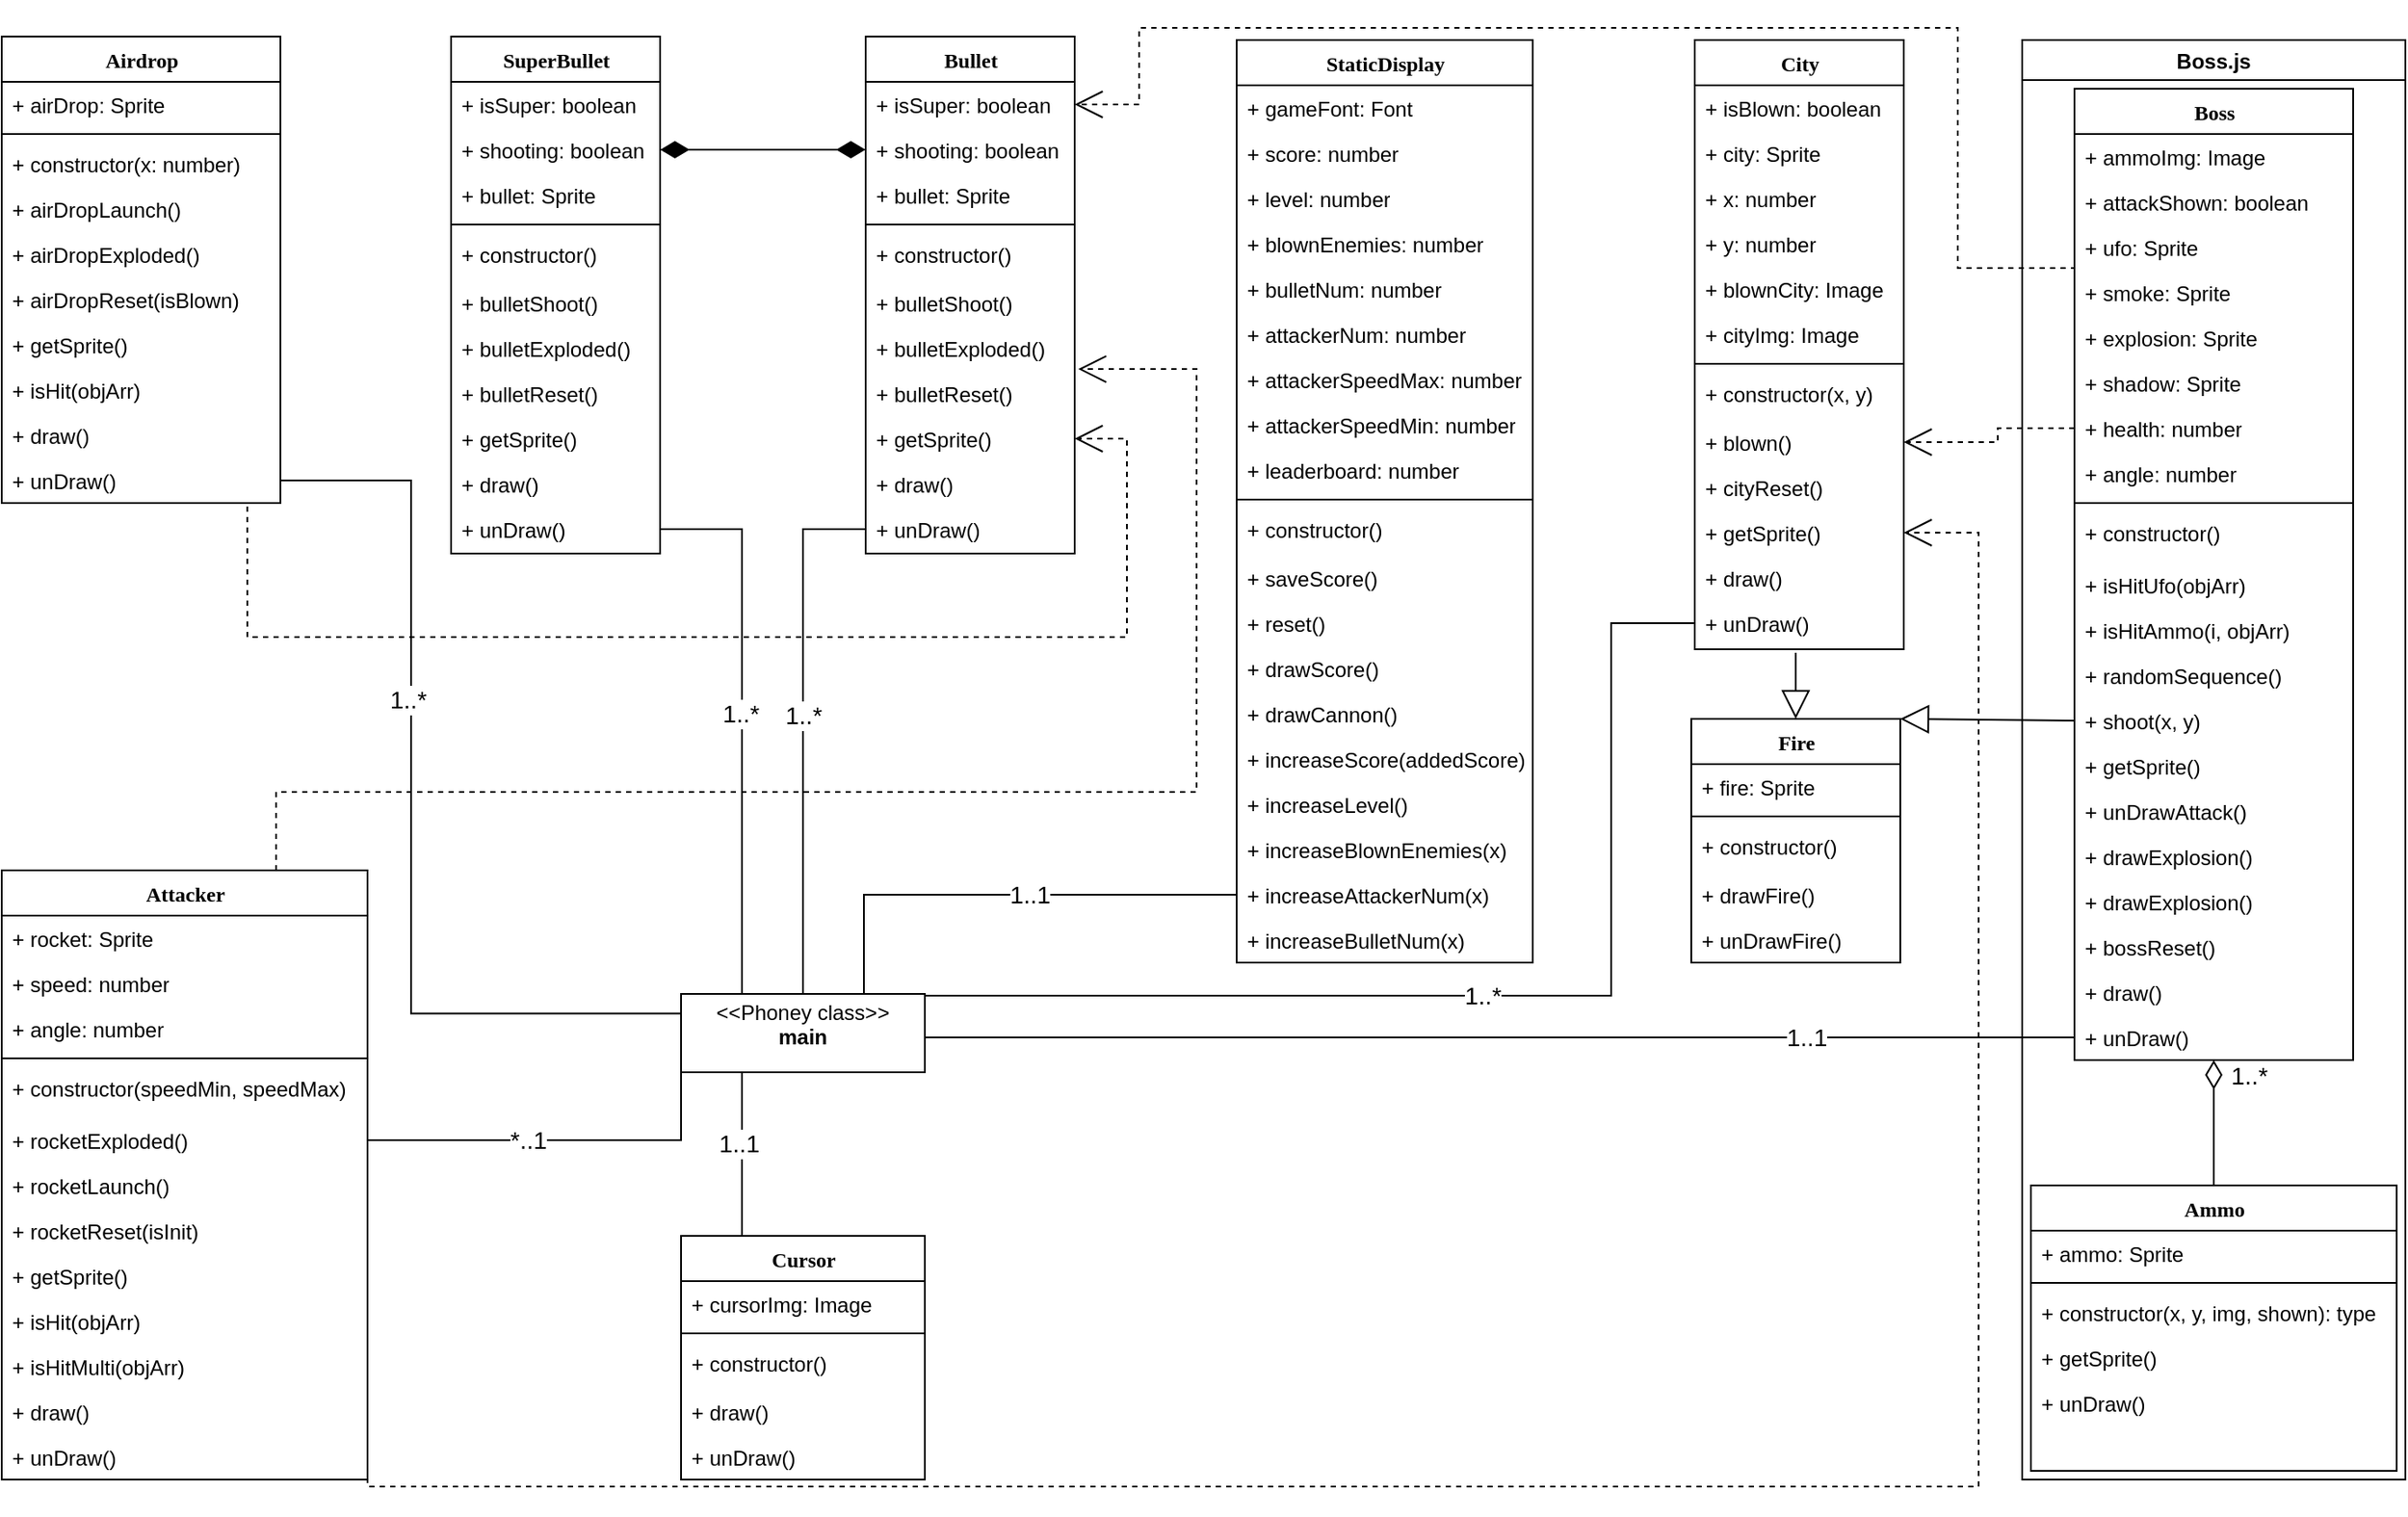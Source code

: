 <mxfile version="17.3.0" type="device"><diagram name="Page-1" id="6133507b-19e7-1e82-6fc7-422aa6c4b21f"><mxGraphModel dx="1486" dy="1705" grid="0" gridSize="10" guides="1" tooltips="1" connect="1" arrows="1" fold="1" page="1" pageScale="1" pageWidth="1400" pageHeight="850" background="none" math="0" shadow="0"><root><mxCell id="0"/><mxCell id="1" parent="0"/><mxCell id="yHD6O3CIcQ2u4wfDOVTn-231" style="edgeStyle=orthogonalEdgeStyle;rounded=0;orthogonalLoop=1;jettySize=auto;html=1;exitX=0.881;exitY=1.077;exitDx=0;exitDy=0;entryX=1;entryY=0.5;entryDx=0;entryDy=0;dashed=1;labelBorderColor=none;fontSize=14;endArrow=open;endFill=0;endSize=14;exitPerimeter=0;" edge="1" parent="1" source="yHD6O3CIcQ2u4wfDOVTn-9" target="yHD6O3CIcQ2u4wfDOVTn-85"><mxGeometry relative="1" as="geometry"><Array as="points"><mxPoint x="151" y="355"/><mxPoint x="656" y="355"/><mxPoint x="656" y="241"/></Array></mxGeometry></mxCell><mxCell id="78961159f06e98e8-17" value="Airdrop" style="swimlane;html=1;fontStyle=1;align=center;verticalAlign=top;childLayout=stackLayout;horizontal=1;startSize=26;horizontalStack=0;resizeParent=1;resizeLast=0;collapsible=1;marginBottom=0;swimlaneFillColor=#ffffff;rounded=0;shadow=0;comic=0;labelBackgroundColor=none;strokeWidth=1;fillColor=none;fontFamily=Verdana;fontSize=12;" parent="1" vertex="1"><mxGeometry x="10" y="10" width="160" height="268" as="geometry"><mxRectangle x="35" y="132" width="80" height="26" as="alternateBounds"/></mxGeometry></mxCell><mxCell id="78961159f06e98e8-23" value="+ airDrop: Sprite" style="text;html=1;strokeColor=none;fillColor=none;align=left;verticalAlign=top;spacingLeft=4;spacingRight=4;whiteSpace=wrap;overflow=hidden;rotatable=0;points=[[0,0.5],[1,0.5]];portConstraint=eastwest;rounded=0;" parent="78961159f06e98e8-17" vertex="1"><mxGeometry y="26" width="160" height="26" as="geometry"/></mxCell><mxCell id="78961159f06e98e8-19" value="" style="line;html=1;strokeWidth=1;fillColor=none;align=left;verticalAlign=middle;spacingTop=-1;spacingLeft=3;spacingRight=3;rotatable=0;labelPosition=right;points=[];portConstraint=eastwest;rounded=0;" parent="78961159f06e98e8-17" vertex="1"><mxGeometry y="52" width="160" height="8" as="geometry"/></mxCell><mxCell id="78961159f06e98e8-27" value="+ constructor(x: number)" style="text;html=1;strokeColor=none;fillColor=none;align=left;verticalAlign=top;spacingLeft=4;spacingRight=4;whiteSpace=wrap;overflow=hidden;rotatable=0;points=[[0,0.5],[1,0.5]];portConstraint=eastwest;rounded=0;" parent="78961159f06e98e8-17" vertex="1"><mxGeometry y="60" width="160" height="26" as="geometry"/></mxCell><mxCell id="yHD6O3CIcQ2u4wfDOVTn-24" value="+ airDropLaunch()" style="text;html=1;strokeColor=none;fillColor=none;align=left;verticalAlign=top;spacingLeft=4;spacingRight=4;whiteSpace=wrap;overflow=hidden;rotatable=0;points=[[0,0.5],[1,0.5]];portConstraint=eastwest;rounded=0;" vertex="1" parent="78961159f06e98e8-17"><mxGeometry y="86" width="160" height="26" as="geometry"/></mxCell><mxCell id="yHD6O3CIcQ2u4wfDOVTn-4" value="+ airDropExploded()" style="text;html=1;strokeColor=none;fillColor=none;align=left;verticalAlign=top;spacingLeft=4;spacingRight=4;whiteSpace=wrap;overflow=hidden;rotatable=0;points=[[0,0.5],[1,0.5]];portConstraint=eastwest;rounded=0;" vertex="1" parent="78961159f06e98e8-17"><mxGeometry y="112" width="160" height="26" as="geometry"/></mxCell><mxCell id="yHD6O3CIcQ2u4wfDOVTn-5" value="+ airDropReset(isBlown)" style="text;html=1;strokeColor=none;fillColor=none;align=left;verticalAlign=top;spacingLeft=4;spacingRight=4;whiteSpace=wrap;overflow=hidden;rotatable=0;points=[[0,0.5],[1,0.5]];portConstraint=eastwest;rounded=0;" vertex="1" parent="78961159f06e98e8-17"><mxGeometry y="138" width="160" height="26" as="geometry"/></mxCell><mxCell id="yHD6O3CIcQ2u4wfDOVTn-6" value="+ getSprite()" style="text;html=1;strokeColor=none;fillColor=none;align=left;verticalAlign=top;spacingLeft=4;spacingRight=4;whiteSpace=wrap;overflow=hidden;rotatable=0;points=[[0,0.5],[1,0.5]];portConstraint=eastwest;rounded=0;" vertex="1" parent="78961159f06e98e8-17"><mxGeometry y="164" width="160" height="26" as="geometry"/></mxCell><mxCell id="yHD6O3CIcQ2u4wfDOVTn-7" value="+ isHit(objArr)" style="text;html=1;strokeColor=none;fillColor=none;align=left;verticalAlign=top;spacingLeft=4;spacingRight=4;whiteSpace=wrap;overflow=hidden;rotatable=0;points=[[0,0.5],[1,0.5]];portConstraint=eastwest;rounded=0;" vertex="1" parent="78961159f06e98e8-17"><mxGeometry y="190" width="160" height="26" as="geometry"/></mxCell><mxCell id="yHD6O3CIcQ2u4wfDOVTn-8" value="+ draw()" style="text;html=1;strokeColor=none;fillColor=none;align=left;verticalAlign=top;spacingLeft=4;spacingRight=4;whiteSpace=wrap;overflow=hidden;rotatable=0;points=[[0,0.5],[1,0.5]];portConstraint=eastwest;rounded=0;" vertex="1" parent="78961159f06e98e8-17"><mxGeometry y="216" width="160" height="26" as="geometry"/></mxCell><mxCell id="yHD6O3CIcQ2u4wfDOVTn-9" value="+ unDraw()" style="text;html=1;strokeColor=none;fillColor=none;align=left;verticalAlign=top;spacingLeft=4;spacingRight=4;whiteSpace=wrap;overflow=hidden;rotatable=0;points=[[0,0.5],[1,0.5]];portConstraint=eastwest;rounded=0;" vertex="1" parent="78961159f06e98e8-17"><mxGeometry y="242" width="160" height="26" as="geometry"/></mxCell><mxCell id="yHD6O3CIcQ2u4wfDOVTn-228" style="edgeStyle=orthogonalEdgeStyle;rounded=0;orthogonalLoop=1;jettySize=auto;html=1;exitX=0.75;exitY=0;exitDx=0;exitDy=0;entryX=1.017;entryY=-0.038;entryDx=0;entryDy=0;labelBorderColor=none;fontSize=14;endArrow=open;endFill=0;endSize=14;dashed=1;entryPerimeter=0;" edge="1" parent="1" source="yHD6O3CIcQ2u4wfDOVTn-25" target="yHD6O3CIcQ2u4wfDOVTn-89"><mxGeometry relative="1" as="geometry"><Array as="points"><mxPoint x="168" y="444"/><mxPoint x="696" y="444"/><mxPoint x="696" y="201"/></Array></mxGeometry></mxCell><mxCell id="yHD6O3CIcQ2u4wfDOVTn-25" value="Attacker" style="swimlane;html=1;fontStyle=1;align=center;verticalAlign=top;childLayout=stackLayout;horizontal=1;startSize=26;horizontalStack=0;resizeParent=1;resizeLast=0;collapsible=1;marginBottom=0;swimlaneFillColor=#ffffff;rounded=0;shadow=0;comic=0;labelBackgroundColor=none;strokeWidth=1;fillColor=none;fontFamily=Verdana;fontSize=12;" vertex="1" parent="1"><mxGeometry x="10" y="489" width="210" height="350" as="geometry"><mxRectangle x="35" y="132" width="80" height="26" as="alternateBounds"/></mxGeometry></mxCell><mxCell id="yHD6O3CIcQ2u4wfDOVTn-26" value="+ rocket: Sprite" style="text;html=1;strokeColor=none;fillColor=none;align=left;verticalAlign=top;spacingLeft=4;spacingRight=4;whiteSpace=wrap;overflow=hidden;rotatable=0;points=[[0,0.5],[1,0.5]];portConstraint=eastwest;rounded=0;" vertex="1" parent="yHD6O3CIcQ2u4wfDOVTn-25"><mxGeometry y="26" width="210" height="26" as="geometry"/></mxCell><mxCell id="yHD6O3CIcQ2u4wfDOVTn-36" value="+ speed: number" style="text;html=1;strokeColor=none;fillColor=none;align=left;verticalAlign=top;spacingLeft=4;spacingRight=4;whiteSpace=wrap;overflow=hidden;rotatable=0;points=[[0,0.5],[1,0.5]];portConstraint=eastwest;rounded=0;" vertex="1" parent="yHD6O3CIcQ2u4wfDOVTn-25"><mxGeometry y="52" width="210" height="26" as="geometry"/></mxCell><mxCell id="yHD6O3CIcQ2u4wfDOVTn-37" value="+ angle: number" style="text;html=1;strokeColor=none;fillColor=none;align=left;verticalAlign=top;spacingLeft=4;spacingRight=4;whiteSpace=wrap;overflow=hidden;rotatable=0;points=[[0,0.5],[1,0.5]];portConstraint=eastwest;rounded=0;" vertex="1" parent="yHD6O3CIcQ2u4wfDOVTn-25"><mxGeometry y="78" width="210" height="26" as="geometry"/></mxCell><mxCell id="yHD6O3CIcQ2u4wfDOVTn-27" value="" style="line;html=1;strokeWidth=1;fillColor=none;align=left;verticalAlign=middle;spacingTop=-1;spacingLeft=3;spacingRight=3;rotatable=0;labelPosition=right;points=[];portConstraint=eastwest;rounded=0;" vertex="1" parent="yHD6O3CIcQ2u4wfDOVTn-25"><mxGeometry y="104" width="210" height="8" as="geometry"/></mxCell><mxCell id="yHD6O3CIcQ2u4wfDOVTn-28" value="+ constructor(speedMin, speedMax)" style="text;html=1;strokeColor=none;fillColor=none;align=left;verticalAlign=top;spacingLeft=4;spacingRight=4;whiteSpace=wrap;overflow=hidden;rotatable=0;points=[[0,0.5],[1,0.5]];portConstraint=eastwest;rounded=0;" vertex="1" parent="yHD6O3CIcQ2u4wfDOVTn-25"><mxGeometry y="112" width="210" height="30" as="geometry"/></mxCell><mxCell id="yHD6O3CIcQ2u4wfDOVTn-29" value="+ rocketExploded()" style="text;html=1;strokeColor=none;fillColor=none;align=left;verticalAlign=top;spacingLeft=4;spacingRight=4;whiteSpace=wrap;overflow=hidden;rotatable=0;points=[[0,0.5],[1,0.5]];portConstraint=eastwest;rounded=0;" vertex="1" parent="yHD6O3CIcQ2u4wfDOVTn-25"><mxGeometry y="142" width="210" height="26" as="geometry"/></mxCell><mxCell id="yHD6O3CIcQ2u4wfDOVTn-30" value="+ rocketLaunch()" style="text;html=1;strokeColor=none;fillColor=none;align=left;verticalAlign=top;spacingLeft=4;spacingRight=4;whiteSpace=wrap;overflow=hidden;rotatable=0;points=[[0,0.5],[1,0.5]];portConstraint=eastwest;rounded=0;" vertex="1" parent="yHD6O3CIcQ2u4wfDOVTn-25"><mxGeometry y="168" width="210" height="26" as="geometry"/></mxCell><mxCell id="yHD6O3CIcQ2u4wfDOVTn-31" value="+ rocketReset(isInit)" style="text;html=1;strokeColor=none;fillColor=none;align=left;verticalAlign=top;spacingLeft=4;spacingRight=4;whiteSpace=wrap;overflow=hidden;rotatable=0;points=[[0,0.5],[1,0.5]];portConstraint=eastwest;rounded=0;" vertex="1" parent="yHD6O3CIcQ2u4wfDOVTn-25"><mxGeometry y="194" width="210" height="26" as="geometry"/></mxCell><mxCell id="yHD6O3CIcQ2u4wfDOVTn-32" value="+ getSprite()" style="text;html=1;strokeColor=none;fillColor=none;align=left;verticalAlign=top;spacingLeft=4;spacingRight=4;whiteSpace=wrap;overflow=hidden;rotatable=0;points=[[0,0.5],[1,0.5]];portConstraint=eastwest;rounded=0;" vertex="1" parent="yHD6O3CIcQ2u4wfDOVTn-25"><mxGeometry y="220" width="210" height="26" as="geometry"/></mxCell><mxCell id="yHD6O3CIcQ2u4wfDOVTn-33" value="+ isHit(objArr)" style="text;html=1;strokeColor=none;fillColor=none;align=left;verticalAlign=top;spacingLeft=4;spacingRight=4;whiteSpace=wrap;overflow=hidden;rotatable=0;points=[[0,0.5],[1,0.5]];portConstraint=eastwest;rounded=0;" vertex="1" parent="yHD6O3CIcQ2u4wfDOVTn-25"><mxGeometry y="246" width="210" height="26" as="geometry"/></mxCell><mxCell id="yHD6O3CIcQ2u4wfDOVTn-38" value="+ isHitMulti(objArr)" style="text;html=1;strokeColor=none;fillColor=none;align=left;verticalAlign=top;spacingLeft=4;spacingRight=4;whiteSpace=wrap;overflow=hidden;rotatable=0;points=[[0,0.5],[1,0.5]];portConstraint=eastwest;rounded=0;" vertex="1" parent="yHD6O3CIcQ2u4wfDOVTn-25"><mxGeometry y="272" width="210" height="26" as="geometry"/></mxCell><mxCell id="yHD6O3CIcQ2u4wfDOVTn-34" value="+ draw()" style="text;html=1;strokeColor=none;fillColor=none;align=left;verticalAlign=top;spacingLeft=4;spacingRight=4;whiteSpace=wrap;overflow=hidden;rotatable=0;points=[[0,0.5],[1,0.5]];portConstraint=eastwest;rounded=0;" vertex="1" parent="yHD6O3CIcQ2u4wfDOVTn-25"><mxGeometry y="298" width="210" height="26" as="geometry"/></mxCell><mxCell id="yHD6O3CIcQ2u4wfDOVTn-35" value="+ unDraw()" style="text;html=1;strokeColor=none;fillColor=none;align=left;verticalAlign=top;spacingLeft=4;spacingRight=4;whiteSpace=wrap;overflow=hidden;rotatable=0;points=[[0,0.5],[1,0.5]];portConstraint=eastwest;rounded=0;" vertex="1" parent="yHD6O3CIcQ2u4wfDOVTn-25"><mxGeometry y="324" width="210" height="26" as="geometry"/></mxCell><mxCell id="yHD6O3CIcQ2u4wfDOVTn-199" style="edgeStyle=none;orthogonalLoop=1;jettySize=auto;html=1;entryX=0.5;entryY=0;entryDx=0;entryDy=0;labelBorderColor=none;fontSize=14;endArrow=block;endFill=0;endSize=14;exitX=0.483;exitY=1.154;exitDx=0;exitDy=0;exitPerimeter=0;" edge="1" parent="1" source="yHD6O3CIcQ2u4wfDOVTn-103" target="yHD6O3CIcQ2u4wfDOVTn-122"><mxGeometry relative="1" as="geometry"/></mxCell><mxCell id="yHD6O3CIcQ2u4wfDOVTn-232" style="edgeStyle=orthogonalEdgeStyle;rounded=0;orthogonalLoop=1;jettySize=auto;html=1;exitX=0.006;exitY=-0.038;exitDx=0;exitDy=0;entryX=1;entryY=0.5;entryDx=0;entryDy=0;dashed=1;labelBorderColor=none;fontSize=14;endArrow=open;endFill=0;endSize=14;exitPerimeter=0;" edge="1" parent="1" source="yHD6O3CIcQ2u4wfDOVTn-55" target="yHD6O3CIcQ2u4wfDOVTn-72"><mxGeometry relative="1" as="geometry"><Array as="points"><mxPoint x="1133" y="143"/><mxPoint x="1133" y="5"/><mxPoint x="663" y="5"/><mxPoint x="663" y="49"/></Array></mxGeometry></mxCell><mxCell id="yHD6O3CIcQ2u4wfDOVTn-64" value="Boss.js" style="swimlane;strokeColor=default;" vertex="1" parent="1"><mxGeometry x="1170" y="12" width="220" height="827" as="geometry"/></mxCell><mxCell id="yHD6O3CIcQ2u4wfDOVTn-67" value="" style="orthogonalLoop=1;jettySize=auto;endArrow=diamondThin;endFill=0;endSize=14;html=1;" edge="1" parent="yHD6O3CIcQ2u4wfDOVTn-64" source="78961159f06e98e8-43" target="yHD6O3CIcQ2u4wfDOVTn-39"><mxGeometry relative="1" as="geometry"/></mxCell><mxCell id="yHD6O3CIcQ2u4wfDOVTn-69" value="1..*" style="edgeLabel;html=1;align=center;verticalAlign=middle;resizable=0;points=[];spacing=2;fontSize=14;" vertex="1" connectable="0" parent="yHD6O3CIcQ2u4wfDOVTn-67"><mxGeometry x="-0.04" y="4" relative="1" as="geometry"><mxPoint x="24" y="-29" as="offset"/></mxGeometry></mxCell><mxCell id="yHD6O3CIcQ2u4wfDOVTn-39" value="Boss" style="swimlane;html=1;fontStyle=1;align=center;verticalAlign=top;childLayout=stackLayout;horizontal=1;startSize=26;horizontalStack=0;resizeParent=1;resizeLast=0;collapsible=1;marginBottom=0;swimlaneFillColor=#ffffff;rounded=0;shadow=0;comic=0;labelBackgroundColor=none;strokeWidth=1;fillColor=none;fontFamily=Verdana;fontSize=12;" vertex="1" parent="yHD6O3CIcQ2u4wfDOVTn-64"><mxGeometry x="30" y="28" width="160" height="558" as="geometry"><mxRectangle x="35" y="132" width="80" height="26" as="alternateBounds"/></mxGeometry></mxCell><mxCell id="yHD6O3CIcQ2u4wfDOVTn-40" value="+ ammoImg: Image" style="text;html=1;strokeColor=none;fillColor=none;align=left;verticalAlign=top;spacingLeft=4;spacingRight=4;whiteSpace=wrap;overflow=hidden;rotatable=0;points=[[0,0.5],[1,0.5]];portConstraint=eastwest;rounded=0;" vertex="1" parent="yHD6O3CIcQ2u4wfDOVTn-39"><mxGeometry y="26" width="160" height="26" as="geometry"/></mxCell><mxCell id="yHD6O3CIcQ2u4wfDOVTn-41" value="+ attackShown: boolean" style="text;html=1;strokeColor=none;fillColor=none;align=left;verticalAlign=top;spacingLeft=4;spacingRight=4;whiteSpace=wrap;overflow=hidden;rotatable=0;points=[[0,0.5],[1,0.5]];portConstraint=eastwest;rounded=0;" vertex="1" parent="yHD6O3CIcQ2u4wfDOVTn-39"><mxGeometry y="52" width="160" height="26" as="geometry"/></mxCell><mxCell id="yHD6O3CIcQ2u4wfDOVTn-57" value="+ ufo: Sprite" style="text;html=1;strokeColor=none;fillColor=none;align=left;verticalAlign=top;spacingLeft=4;spacingRight=4;whiteSpace=wrap;overflow=hidden;rotatable=0;points=[[0,0.5],[1,0.5]];portConstraint=eastwest;rounded=0;" vertex="1" parent="yHD6O3CIcQ2u4wfDOVTn-39"><mxGeometry y="78" width="160" height="26" as="geometry"/></mxCell><mxCell id="yHD6O3CIcQ2u4wfDOVTn-55" value="+ smoke: Sprite" style="text;html=1;strokeColor=none;fillColor=none;align=left;verticalAlign=top;spacingLeft=4;spacingRight=4;whiteSpace=wrap;overflow=hidden;rotatable=0;points=[[0,0.5],[1,0.5]];portConstraint=eastwest;rounded=0;" vertex="1" parent="yHD6O3CIcQ2u4wfDOVTn-39"><mxGeometry y="104" width="160" height="26" as="geometry"/></mxCell><mxCell id="yHD6O3CIcQ2u4wfDOVTn-56" value="+ explosion: Sprite" style="text;html=1;strokeColor=none;fillColor=none;align=left;verticalAlign=top;spacingLeft=4;spacingRight=4;whiteSpace=wrap;overflow=hidden;rotatable=0;points=[[0,0.5],[1,0.5]];portConstraint=eastwest;rounded=0;" vertex="1" parent="yHD6O3CIcQ2u4wfDOVTn-39"><mxGeometry y="130" width="160" height="26" as="geometry"/></mxCell><mxCell id="yHD6O3CIcQ2u4wfDOVTn-54" value="+ shadow: Sprite" style="text;html=1;strokeColor=none;fillColor=none;align=left;verticalAlign=top;spacingLeft=4;spacingRight=4;whiteSpace=wrap;overflow=hidden;rotatable=0;points=[[0,0.5],[1,0.5]];portConstraint=eastwest;rounded=0;" vertex="1" parent="yHD6O3CIcQ2u4wfDOVTn-39"><mxGeometry y="156" width="160" height="26" as="geometry"/></mxCell><mxCell id="yHD6O3CIcQ2u4wfDOVTn-53" value="+ health: number" style="text;html=1;strokeColor=none;fillColor=none;align=left;verticalAlign=top;spacingLeft=4;spacingRight=4;whiteSpace=wrap;overflow=hidden;rotatable=0;points=[[0,0.5],[1,0.5]];portConstraint=eastwest;rounded=0;" vertex="1" parent="yHD6O3CIcQ2u4wfDOVTn-39"><mxGeometry y="182" width="160" height="26" as="geometry"/></mxCell><mxCell id="yHD6O3CIcQ2u4wfDOVTn-42" value="+ angle: number" style="text;html=1;strokeColor=none;fillColor=none;align=left;verticalAlign=top;spacingLeft=4;spacingRight=4;whiteSpace=wrap;overflow=hidden;rotatable=0;points=[[0,0.5],[1,0.5]];portConstraint=eastwest;rounded=0;" vertex="1" parent="yHD6O3CIcQ2u4wfDOVTn-39"><mxGeometry y="208" width="160" height="26" as="geometry"/></mxCell><mxCell id="yHD6O3CIcQ2u4wfDOVTn-43" value="" style="line;html=1;strokeWidth=1;fillColor=none;align=left;verticalAlign=middle;spacingTop=-1;spacingLeft=3;spacingRight=3;rotatable=0;labelPosition=right;points=[];portConstraint=eastwest;rounded=0;" vertex="1" parent="yHD6O3CIcQ2u4wfDOVTn-39"><mxGeometry y="234" width="160" height="8" as="geometry"/></mxCell><mxCell id="yHD6O3CIcQ2u4wfDOVTn-44" value="+ constructor()" style="text;html=1;strokeColor=none;fillColor=none;align=left;verticalAlign=top;spacingLeft=4;spacingRight=4;whiteSpace=wrap;overflow=hidden;rotatable=0;points=[[0,0.5],[1,0.5]];portConstraint=eastwest;rounded=0;" vertex="1" parent="yHD6O3CIcQ2u4wfDOVTn-39"><mxGeometry y="242" width="160" height="30" as="geometry"/></mxCell><mxCell id="yHD6O3CIcQ2u4wfDOVTn-45" value="+ isHitUfo(objArr)" style="text;html=1;strokeColor=none;fillColor=none;align=left;verticalAlign=top;spacingLeft=4;spacingRight=4;whiteSpace=wrap;overflow=hidden;rotatable=0;points=[[0,0.5],[1,0.5]];portConstraint=eastwest;rounded=0;" vertex="1" parent="yHD6O3CIcQ2u4wfDOVTn-39"><mxGeometry y="272" width="160" height="26" as="geometry"/></mxCell><mxCell id="yHD6O3CIcQ2u4wfDOVTn-46" value="+ isHitAmmo(i, objArr)" style="text;html=1;strokeColor=none;fillColor=none;align=left;verticalAlign=top;spacingLeft=4;spacingRight=4;whiteSpace=wrap;overflow=hidden;rotatable=0;points=[[0,0.5],[1,0.5]];portConstraint=eastwest;rounded=0;" vertex="1" parent="yHD6O3CIcQ2u4wfDOVTn-39"><mxGeometry y="298" width="160" height="26" as="geometry"/></mxCell><mxCell id="yHD6O3CIcQ2u4wfDOVTn-47" value="+ randomSequence()" style="text;html=1;strokeColor=none;fillColor=none;align=left;verticalAlign=top;spacingLeft=4;spacingRight=4;whiteSpace=wrap;overflow=hidden;rotatable=0;points=[[0,0.5],[1,0.5]];portConstraint=eastwest;rounded=0;" vertex="1" parent="yHD6O3CIcQ2u4wfDOVTn-39"><mxGeometry y="324" width="160" height="26" as="geometry"/></mxCell><mxCell id="yHD6O3CIcQ2u4wfDOVTn-58" value="+ shoot(x, y)" style="text;html=1;strokeColor=none;fillColor=none;align=left;verticalAlign=top;spacingLeft=4;spacingRight=4;whiteSpace=wrap;overflow=hidden;rotatable=0;points=[[0,0.5],[1,0.5]];portConstraint=eastwest;rounded=0;" vertex="1" parent="yHD6O3CIcQ2u4wfDOVTn-39"><mxGeometry y="350" width="160" height="26" as="geometry"/></mxCell><mxCell id="yHD6O3CIcQ2u4wfDOVTn-48" value="+ getSprite()" style="text;html=1;strokeColor=none;fillColor=none;align=left;verticalAlign=top;spacingLeft=4;spacingRight=4;whiteSpace=wrap;overflow=hidden;rotatable=0;points=[[0,0.5],[1,0.5]];portConstraint=eastwest;rounded=0;" vertex="1" parent="yHD6O3CIcQ2u4wfDOVTn-39"><mxGeometry y="376" width="160" height="26" as="geometry"/></mxCell><mxCell id="yHD6O3CIcQ2u4wfDOVTn-49" value="+ unDrawAttack()" style="text;html=1;strokeColor=none;fillColor=none;align=left;verticalAlign=top;spacingLeft=4;spacingRight=4;whiteSpace=wrap;overflow=hidden;rotatable=0;points=[[0,0.5],[1,0.5]];portConstraint=eastwest;rounded=0;" vertex="1" parent="yHD6O3CIcQ2u4wfDOVTn-39"><mxGeometry y="402" width="160" height="26" as="geometry"/></mxCell><mxCell id="yHD6O3CIcQ2u4wfDOVTn-50" value="+ drawExplosion()" style="text;html=1;strokeColor=none;fillColor=none;align=left;verticalAlign=top;spacingLeft=4;spacingRight=4;whiteSpace=wrap;overflow=hidden;rotatable=0;points=[[0,0.5],[1,0.5]];portConstraint=eastwest;rounded=0;" vertex="1" parent="yHD6O3CIcQ2u4wfDOVTn-39"><mxGeometry y="428" width="160" height="26" as="geometry"/></mxCell><mxCell id="yHD6O3CIcQ2u4wfDOVTn-65" value="+ drawExplosion()" style="text;html=1;strokeColor=none;fillColor=none;align=left;verticalAlign=top;spacingLeft=4;spacingRight=4;whiteSpace=wrap;overflow=hidden;rotatable=0;points=[[0,0.5],[1,0.5]];portConstraint=eastwest;rounded=0;" vertex="1" parent="yHD6O3CIcQ2u4wfDOVTn-39"><mxGeometry y="454" width="160" height="26" as="geometry"/></mxCell><mxCell id="yHD6O3CIcQ2u4wfDOVTn-59" value="+ bossReset()" style="text;html=1;strokeColor=none;fillColor=none;align=left;verticalAlign=top;spacingLeft=4;spacingRight=4;whiteSpace=wrap;overflow=hidden;rotatable=0;points=[[0,0.5],[1,0.5]];portConstraint=eastwest;rounded=0;" vertex="1" parent="yHD6O3CIcQ2u4wfDOVTn-39"><mxGeometry y="480" width="160" height="26" as="geometry"/></mxCell><mxCell id="yHD6O3CIcQ2u4wfDOVTn-51" value="+ draw()" style="text;html=1;strokeColor=none;fillColor=none;align=left;verticalAlign=top;spacingLeft=4;spacingRight=4;whiteSpace=wrap;overflow=hidden;rotatable=0;points=[[0,0.5],[1,0.5]];portConstraint=eastwest;rounded=0;" vertex="1" parent="yHD6O3CIcQ2u4wfDOVTn-39"><mxGeometry y="506" width="160" height="26" as="geometry"/></mxCell><mxCell id="yHD6O3CIcQ2u4wfDOVTn-52" value="+ unDraw()" style="text;html=1;strokeColor=none;fillColor=none;align=left;verticalAlign=top;spacingLeft=4;spacingRight=4;whiteSpace=wrap;overflow=hidden;rotatable=0;points=[[0,0.5],[1,0.5]];portConstraint=eastwest;rounded=0;" vertex="1" parent="yHD6O3CIcQ2u4wfDOVTn-39"><mxGeometry y="532" width="160" height="26" as="geometry"/></mxCell><mxCell id="78961159f06e98e8-43" value="Ammo" style="swimlane;html=1;fontStyle=1;align=center;verticalAlign=top;childLayout=stackLayout;horizontal=1;startSize=26;horizontalStack=0;resizeParent=1;resizeLast=0;collapsible=1;marginBottom=0;swimlaneFillColor=#ffffff;rounded=0;shadow=0;comic=0;labelBackgroundColor=none;strokeWidth=1;fillColor=none;fontFamily=Verdana;fontSize=12;" parent="yHD6O3CIcQ2u4wfDOVTn-64" vertex="1"><mxGeometry x="5" y="658" width="210" height="164" as="geometry"/></mxCell><mxCell id="78961159f06e98e8-44" value="+ ammo: Sprite" style="text;html=1;strokeColor=none;fillColor=none;align=left;verticalAlign=top;spacingLeft=4;spacingRight=4;whiteSpace=wrap;overflow=hidden;rotatable=0;points=[[0,0.5],[1,0.5]];portConstraint=eastwest;rounded=0;" parent="78961159f06e98e8-43" vertex="1"><mxGeometry y="26" width="210" height="26" as="geometry"/></mxCell><mxCell id="78961159f06e98e8-51" value="" style="line;html=1;strokeWidth=1;fillColor=none;align=left;verticalAlign=middle;spacingTop=-1;spacingLeft=3;spacingRight=3;rotatable=0;labelPosition=right;points=[];portConstraint=eastwest;rounded=0;" parent="78961159f06e98e8-43" vertex="1"><mxGeometry y="52" width="210" height="8" as="geometry"/></mxCell><mxCell id="78961159f06e98e8-52" value="+ constructor(x, y, img, shown): type" style="text;html=1;strokeColor=none;fillColor=none;align=left;verticalAlign=top;spacingLeft=4;spacingRight=4;whiteSpace=wrap;overflow=hidden;rotatable=0;points=[[0,0.5],[1,0.5]];portConstraint=eastwest;rounded=0;" parent="78961159f06e98e8-43" vertex="1"><mxGeometry y="60" width="210" height="26" as="geometry"/></mxCell><mxCell id="yHD6O3CIcQ2u4wfDOVTn-60" value="+ getSprite()" style="text;html=1;strokeColor=none;fillColor=none;align=left;verticalAlign=top;spacingLeft=4;spacingRight=4;whiteSpace=wrap;overflow=hidden;rotatable=0;points=[[0,0.5],[1,0.5]];portConstraint=eastwest;rounded=0;" vertex="1" parent="78961159f06e98e8-43"><mxGeometry y="86" width="210" height="26" as="geometry"/></mxCell><mxCell id="yHD6O3CIcQ2u4wfDOVTn-61" value="+ unDraw()" style="text;html=1;strokeColor=none;fillColor=none;align=left;verticalAlign=top;spacingLeft=4;spacingRight=4;whiteSpace=wrap;overflow=hidden;rotatable=0;points=[[0,0.5],[1,0.5]];portConstraint=eastwest;rounded=0;" vertex="1" parent="78961159f06e98e8-43"><mxGeometry y="112" width="210" height="26" as="geometry"/></mxCell><mxCell id="yHD6O3CIcQ2u4wfDOVTn-70" value="Bullet" style="swimlane;html=1;fontStyle=1;align=center;verticalAlign=top;childLayout=stackLayout;horizontal=1;startSize=26;horizontalStack=0;resizeParent=1;resizeLast=0;collapsible=1;marginBottom=0;swimlaneFillColor=#ffffff;rounded=0;shadow=0;comic=0;labelBackgroundColor=none;strokeWidth=1;fillColor=none;fontFamily=Verdana;fontSize=12;" vertex="1" parent="1"><mxGeometry x="506" y="10" width="120" height="297" as="geometry"><mxRectangle x="35" y="132" width="80" height="26" as="alternateBounds"/></mxGeometry></mxCell><mxCell id="yHD6O3CIcQ2u4wfDOVTn-72" value="+ isSuper: boolean" style="text;html=1;strokeColor=none;fillColor=none;align=left;verticalAlign=top;spacingLeft=4;spacingRight=4;whiteSpace=wrap;overflow=hidden;rotatable=0;points=[[0,0.5],[1,0.5]];portConstraint=eastwest;rounded=0;" vertex="1" parent="yHD6O3CIcQ2u4wfDOVTn-70"><mxGeometry y="26" width="120" height="26" as="geometry"/></mxCell><mxCell id="yHD6O3CIcQ2u4wfDOVTn-74" value="+ shooting: boolean" style="text;html=1;strokeColor=none;fillColor=none;align=left;verticalAlign=top;spacingLeft=4;spacingRight=4;whiteSpace=wrap;overflow=hidden;rotatable=0;points=[[0,0.5],[1,0.5]];portConstraint=eastwest;rounded=0;" vertex="1" parent="yHD6O3CIcQ2u4wfDOVTn-70"><mxGeometry y="52" width="120" height="26" as="geometry"/></mxCell><mxCell id="yHD6O3CIcQ2u4wfDOVTn-73" value="+ bullet: Sprite" style="text;html=1;strokeColor=none;fillColor=none;align=left;verticalAlign=top;spacingLeft=4;spacingRight=4;whiteSpace=wrap;overflow=hidden;rotatable=0;points=[[0,0.5],[1,0.5]];portConstraint=eastwest;rounded=0;" vertex="1" parent="yHD6O3CIcQ2u4wfDOVTn-70"><mxGeometry y="78" width="120" height="26" as="geometry"/></mxCell><mxCell id="yHD6O3CIcQ2u4wfDOVTn-79" value="" style="line;html=1;strokeWidth=1;fillColor=none;align=left;verticalAlign=middle;spacingTop=-1;spacingLeft=3;spacingRight=3;rotatable=0;labelPosition=right;points=[];portConstraint=eastwest;rounded=0;" vertex="1" parent="yHD6O3CIcQ2u4wfDOVTn-70"><mxGeometry y="104" width="120" height="8" as="geometry"/></mxCell><mxCell id="yHD6O3CIcQ2u4wfDOVTn-80" value="+ constructor()" style="text;html=1;strokeColor=none;fillColor=none;align=left;verticalAlign=top;spacingLeft=4;spacingRight=4;whiteSpace=wrap;overflow=hidden;rotatable=0;points=[[0,0.5],[1,0.5]];portConstraint=eastwest;rounded=0;" vertex="1" parent="yHD6O3CIcQ2u4wfDOVTn-70"><mxGeometry y="112" width="120" height="28" as="geometry"/></mxCell><mxCell id="yHD6O3CIcQ2u4wfDOVTn-84" value="+ bulletShoot()" style="text;html=1;strokeColor=none;fillColor=none;align=left;verticalAlign=top;spacingLeft=4;spacingRight=4;whiteSpace=wrap;overflow=hidden;rotatable=0;points=[[0,0.5],[1,0.5]];portConstraint=eastwest;rounded=0;" vertex="1" parent="yHD6O3CIcQ2u4wfDOVTn-70"><mxGeometry y="140" width="120" height="26" as="geometry"/></mxCell><mxCell id="yHD6O3CIcQ2u4wfDOVTn-87" value="+ bulletExploded()" style="text;html=1;strokeColor=none;fillColor=none;align=left;verticalAlign=top;spacingLeft=4;spacingRight=4;whiteSpace=wrap;overflow=hidden;rotatable=0;points=[[0,0.5],[1,0.5]];portConstraint=eastwest;rounded=0;" vertex="1" parent="yHD6O3CIcQ2u4wfDOVTn-70"><mxGeometry y="166" width="120" height="26" as="geometry"/></mxCell><mxCell id="yHD6O3CIcQ2u4wfDOVTn-89" value="+ bulletReset()" style="text;html=1;strokeColor=none;fillColor=none;align=left;verticalAlign=top;spacingLeft=4;spacingRight=4;whiteSpace=wrap;overflow=hidden;rotatable=0;points=[[0,0.5],[1,0.5]];portConstraint=eastwest;rounded=0;" vertex="1" parent="yHD6O3CIcQ2u4wfDOVTn-70"><mxGeometry y="192" width="120" height="26" as="geometry"/></mxCell><mxCell id="yHD6O3CIcQ2u4wfDOVTn-85" value="+ getSprite()" style="text;html=1;strokeColor=none;fillColor=none;align=left;verticalAlign=top;spacingLeft=4;spacingRight=4;whiteSpace=wrap;overflow=hidden;rotatable=0;points=[[0,0.5],[1,0.5]];portConstraint=eastwest;rounded=0;" vertex="1" parent="yHD6O3CIcQ2u4wfDOVTn-70"><mxGeometry y="218" width="120" height="26" as="geometry"/></mxCell><mxCell id="yHD6O3CIcQ2u4wfDOVTn-90" value="+ draw()" style="text;html=1;strokeColor=none;fillColor=none;align=left;verticalAlign=top;spacingLeft=4;spacingRight=4;whiteSpace=wrap;overflow=hidden;rotatable=0;points=[[0,0.5],[1,0.5]];portConstraint=eastwest;rounded=0;" vertex="1" parent="yHD6O3CIcQ2u4wfDOVTn-70"><mxGeometry y="244" width="120" height="26" as="geometry"/></mxCell><mxCell id="yHD6O3CIcQ2u4wfDOVTn-91" value="+ unDraw()" style="text;html=1;strokeColor=none;fillColor=none;align=left;verticalAlign=top;spacingLeft=4;spacingRight=4;whiteSpace=wrap;overflow=hidden;rotatable=0;points=[[0,0.5],[1,0.5]];portConstraint=eastwest;rounded=0;" vertex="1" parent="yHD6O3CIcQ2u4wfDOVTn-70"><mxGeometry y="270" width="120" height="26" as="geometry"/></mxCell><mxCell id="yHD6O3CIcQ2u4wfDOVTn-92" value="City" style="swimlane;html=1;fontStyle=1;align=center;verticalAlign=top;childLayout=stackLayout;horizontal=1;startSize=26;horizontalStack=0;resizeParent=1;resizeLast=0;collapsible=1;marginBottom=0;swimlaneFillColor=#ffffff;rounded=0;shadow=0;comic=0;labelBackgroundColor=none;strokeWidth=1;fillColor=none;fontFamily=Verdana;fontSize=12;" vertex="1" parent="1"><mxGeometry x="982" y="12" width="120" height="350" as="geometry"><mxRectangle x="35" y="132" width="80" height="26" as="alternateBounds"/></mxGeometry></mxCell><mxCell id="yHD6O3CIcQ2u4wfDOVTn-93" value="+ isBlown: boolean" style="text;html=1;strokeColor=none;fillColor=none;align=left;verticalAlign=top;spacingLeft=4;spacingRight=4;whiteSpace=wrap;overflow=hidden;rotatable=0;points=[[0,0.5],[1,0.5]];portConstraint=eastwest;rounded=0;" vertex="1" parent="yHD6O3CIcQ2u4wfDOVTn-92"><mxGeometry y="26" width="120" height="26" as="geometry"/></mxCell><mxCell id="yHD6O3CIcQ2u4wfDOVTn-95" value="+ city: Sprite" style="text;html=1;strokeColor=none;fillColor=none;align=left;verticalAlign=top;spacingLeft=4;spacingRight=4;whiteSpace=wrap;overflow=hidden;rotatable=0;points=[[0,0.5],[1,0.5]];portConstraint=eastwest;rounded=0;" vertex="1" parent="yHD6O3CIcQ2u4wfDOVTn-92"><mxGeometry y="52" width="120" height="26" as="geometry"/></mxCell><mxCell id="yHD6O3CIcQ2u4wfDOVTn-104" value="+ x: number" style="text;html=1;strokeColor=none;fillColor=none;align=left;verticalAlign=top;spacingLeft=4;spacingRight=4;whiteSpace=wrap;overflow=hidden;rotatable=0;points=[[0,0.5],[1,0.5]];portConstraint=eastwest;rounded=0;" vertex="1" parent="yHD6O3CIcQ2u4wfDOVTn-92"><mxGeometry y="78" width="120" height="26" as="geometry"/></mxCell><mxCell id="yHD6O3CIcQ2u4wfDOVTn-105" value="+ y: number" style="text;html=1;strokeColor=none;fillColor=none;align=left;verticalAlign=top;spacingLeft=4;spacingRight=4;whiteSpace=wrap;overflow=hidden;rotatable=0;points=[[0,0.5],[1,0.5]];portConstraint=eastwest;rounded=0;" vertex="1" parent="yHD6O3CIcQ2u4wfDOVTn-92"><mxGeometry y="104" width="120" height="26" as="geometry"/></mxCell><mxCell id="yHD6O3CIcQ2u4wfDOVTn-106" value="+ blownCity: Image" style="text;html=1;strokeColor=none;fillColor=none;align=left;verticalAlign=top;spacingLeft=4;spacingRight=4;whiteSpace=wrap;overflow=hidden;rotatable=0;points=[[0,0.5],[1,0.5]];portConstraint=eastwest;rounded=0;" vertex="1" parent="yHD6O3CIcQ2u4wfDOVTn-92"><mxGeometry y="130" width="120" height="26" as="geometry"/></mxCell><mxCell id="yHD6O3CIcQ2u4wfDOVTn-107" value="+ cityImg: Image" style="text;html=1;strokeColor=none;fillColor=none;align=left;verticalAlign=top;spacingLeft=4;spacingRight=4;whiteSpace=wrap;overflow=hidden;rotatable=0;points=[[0,0.5],[1,0.5]];portConstraint=eastwest;rounded=0;" vertex="1" parent="yHD6O3CIcQ2u4wfDOVTn-92"><mxGeometry y="156" width="120" height="26" as="geometry"/></mxCell><mxCell id="yHD6O3CIcQ2u4wfDOVTn-96" value="" style="line;html=1;strokeWidth=1;fillColor=none;align=left;verticalAlign=middle;spacingTop=-1;spacingLeft=3;spacingRight=3;rotatable=0;labelPosition=right;points=[];portConstraint=eastwest;rounded=0;" vertex="1" parent="yHD6O3CIcQ2u4wfDOVTn-92"><mxGeometry y="182" width="120" height="8" as="geometry"/></mxCell><mxCell id="yHD6O3CIcQ2u4wfDOVTn-97" value="+ constructor(x, y)" style="text;html=1;strokeColor=none;fillColor=none;align=left;verticalAlign=top;spacingLeft=4;spacingRight=4;whiteSpace=wrap;overflow=hidden;rotatable=0;points=[[0,0.5],[1,0.5]];portConstraint=eastwest;rounded=0;" vertex="1" parent="yHD6O3CIcQ2u4wfDOVTn-92"><mxGeometry y="190" width="120" height="28" as="geometry"/></mxCell><mxCell id="yHD6O3CIcQ2u4wfDOVTn-98" value="+ blown()" style="text;html=1;strokeColor=none;fillColor=none;align=left;verticalAlign=top;spacingLeft=4;spacingRight=4;whiteSpace=wrap;overflow=hidden;rotatable=0;points=[[0,0.5],[1,0.5]];portConstraint=eastwest;rounded=0;" vertex="1" parent="yHD6O3CIcQ2u4wfDOVTn-92"><mxGeometry y="218" width="120" height="26" as="geometry"/></mxCell><mxCell id="yHD6O3CIcQ2u4wfDOVTn-100" value="+ cityReset()" style="text;html=1;strokeColor=none;fillColor=none;align=left;verticalAlign=top;spacingLeft=4;spacingRight=4;whiteSpace=wrap;overflow=hidden;rotatable=0;points=[[0,0.5],[1,0.5]];portConstraint=eastwest;rounded=0;" vertex="1" parent="yHD6O3CIcQ2u4wfDOVTn-92"><mxGeometry y="244" width="120" height="26" as="geometry"/></mxCell><mxCell id="yHD6O3CIcQ2u4wfDOVTn-101" value="+ getSprite()" style="text;html=1;strokeColor=none;fillColor=none;align=left;verticalAlign=top;spacingLeft=4;spacingRight=4;whiteSpace=wrap;overflow=hidden;rotatable=0;points=[[0,0.5],[1,0.5]];portConstraint=eastwest;rounded=0;" vertex="1" parent="yHD6O3CIcQ2u4wfDOVTn-92"><mxGeometry y="270" width="120" height="26" as="geometry"/></mxCell><mxCell id="yHD6O3CIcQ2u4wfDOVTn-102" value="+ draw()" style="text;html=1;strokeColor=none;fillColor=none;align=left;verticalAlign=top;spacingLeft=4;spacingRight=4;whiteSpace=wrap;overflow=hidden;rotatable=0;points=[[0,0.5],[1,0.5]];portConstraint=eastwest;rounded=0;" vertex="1" parent="yHD6O3CIcQ2u4wfDOVTn-92"><mxGeometry y="296" width="120" height="26" as="geometry"/></mxCell><mxCell id="yHD6O3CIcQ2u4wfDOVTn-103" value="+ unDraw()" style="text;html=1;strokeColor=none;fillColor=none;align=left;verticalAlign=top;spacingLeft=4;spacingRight=4;whiteSpace=wrap;overflow=hidden;rotatable=0;points=[[0,0.5],[1,0.5]];portConstraint=eastwest;rounded=0;" vertex="1" parent="yHD6O3CIcQ2u4wfDOVTn-92"><mxGeometry y="322" width="120" height="26" as="geometry"/></mxCell><mxCell id="yHD6O3CIcQ2u4wfDOVTn-108" value="Cursor" style="swimlane;html=1;fontStyle=1;align=center;verticalAlign=top;childLayout=stackLayout;horizontal=1;startSize=26;horizontalStack=0;resizeParent=1;resizeLast=0;collapsible=1;marginBottom=0;swimlaneFillColor=#ffffff;rounded=0;shadow=0;comic=0;labelBackgroundColor=none;strokeWidth=1;fillColor=none;fontFamily=Verdana;fontSize=12;" vertex="1" parent="1"><mxGeometry x="400" y="699" width="140" height="140" as="geometry"><mxRectangle x="35" y="132" width="80" height="26" as="alternateBounds"/></mxGeometry></mxCell><mxCell id="yHD6O3CIcQ2u4wfDOVTn-113" value="+ cursorImg: Image" style="text;html=1;strokeColor=none;fillColor=none;align=left;verticalAlign=top;spacingLeft=4;spacingRight=4;whiteSpace=wrap;overflow=hidden;rotatable=0;points=[[0,0.5],[1,0.5]];portConstraint=eastwest;rounded=0;" vertex="1" parent="yHD6O3CIcQ2u4wfDOVTn-108"><mxGeometry y="26" width="140" height="26" as="geometry"/></mxCell><mxCell id="yHD6O3CIcQ2u4wfDOVTn-115" value="" style="line;html=1;strokeWidth=1;fillColor=none;align=left;verticalAlign=middle;spacingTop=-1;spacingLeft=3;spacingRight=3;rotatable=0;labelPosition=right;points=[];portConstraint=eastwest;rounded=0;" vertex="1" parent="yHD6O3CIcQ2u4wfDOVTn-108"><mxGeometry y="52" width="140" height="8" as="geometry"/></mxCell><mxCell id="yHD6O3CIcQ2u4wfDOVTn-116" value="+ constructor()" style="text;html=1;strokeColor=none;fillColor=none;align=left;verticalAlign=top;spacingLeft=4;spacingRight=4;whiteSpace=wrap;overflow=hidden;rotatable=0;points=[[0,0.5],[1,0.5]];portConstraint=eastwest;rounded=0;" vertex="1" parent="yHD6O3CIcQ2u4wfDOVTn-108"><mxGeometry y="60" width="140" height="28" as="geometry"/></mxCell><mxCell id="yHD6O3CIcQ2u4wfDOVTn-120" value="+ draw()" style="text;html=1;strokeColor=none;fillColor=none;align=left;verticalAlign=top;spacingLeft=4;spacingRight=4;whiteSpace=wrap;overflow=hidden;rotatable=0;points=[[0,0.5],[1,0.5]];portConstraint=eastwest;rounded=0;" vertex="1" parent="yHD6O3CIcQ2u4wfDOVTn-108"><mxGeometry y="88" width="140" height="26" as="geometry"/></mxCell><mxCell id="yHD6O3CIcQ2u4wfDOVTn-121" value="+ unDraw()" style="text;html=1;strokeColor=none;fillColor=none;align=left;verticalAlign=top;spacingLeft=4;spacingRight=4;whiteSpace=wrap;overflow=hidden;rotatable=0;points=[[0,0.5],[1,0.5]];portConstraint=eastwest;rounded=0;" vertex="1" parent="yHD6O3CIcQ2u4wfDOVTn-108"><mxGeometry y="114" width="140" height="26" as="geometry"/></mxCell><mxCell id="yHD6O3CIcQ2u4wfDOVTn-122" value="Fire" style="swimlane;html=1;fontStyle=1;align=center;verticalAlign=top;childLayout=stackLayout;horizontal=1;startSize=26;horizontalStack=0;resizeParent=1;resizeLast=0;collapsible=1;marginBottom=0;swimlaneFillColor=#ffffff;rounded=0;shadow=0;comic=0;labelBackgroundColor=none;strokeWidth=1;fillColor=none;fontFamily=Verdana;fontSize=12;" vertex="1" parent="1"><mxGeometry x="980" y="402" width="120" height="140" as="geometry"><mxRectangle x="35" y="132" width="80" height="26" as="alternateBounds"/></mxGeometry></mxCell><mxCell id="yHD6O3CIcQ2u4wfDOVTn-123" value="+ fire: Sprite" style="text;html=1;strokeColor=none;fillColor=none;align=left;verticalAlign=top;spacingLeft=4;spacingRight=4;whiteSpace=wrap;overflow=hidden;rotatable=0;points=[[0,0.5],[1,0.5]];portConstraint=eastwest;rounded=0;" vertex="1" parent="yHD6O3CIcQ2u4wfDOVTn-122"><mxGeometry y="26" width="120" height="26" as="geometry"/></mxCell><mxCell id="yHD6O3CIcQ2u4wfDOVTn-124" value="" style="line;html=1;strokeWidth=1;fillColor=none;align=left;verticalAlign=middle;spacingTop=-1;spacingLeft=3;spacingRight=3;rotatable=0;labelPosition=right;points=[];portConstraint=eastwest;rounded=0;" vertex="1" parent="yHD6O3CIcQ2u4wfDOVTn-122"><mxGeometry y="52" width="120" height="8" as="geometry"/></mxCell><mxCell id="yHD6O3CIcQ2u4wfDOVTn-125" value="+ constructor()" style="text;html=1;strokeColor=none;fillColor=none;align=left;verticalAlign=top;spacingLeft=4;spacingRight=4;whiteSpace=wrap;overflow=hidden;rotatable=0;points=[[0,0.5],[1,0.5]];portConstraint=eastwest;rounded=0;" vertex="1" parent="yHD6O3CIcQ2u4wfDOVTn-122"><mxGeometry y="60" width="120" height="28" as="geometry"/></mxCell><mxCell id="yHD6O3CIcQ2u4wfDOVTn-126" value="+ drawFire()" style="text;html=1;strokeColor=none;fillColor=none;align=left;verticalAlign=top;spacingLeft=4;spacingRight=4;whiteSpace=wrap;overflow=hidden;rotatable=0;points=[[0,0.5],[1,0.5]];portConstraint=eastwest;rounded=0;" vertex="1" parent="yHD6O3CIcQ2u4wfDOVTn-122"><mxGeometry y="88" width="120" height="26" as="geometry"/></mxCell><mxCell id="yHD6O3CIcQ2u4wfDOVTn-127" value="+ unDrawFire()" style="text;html=1;strokeColor=none;fillColor=none;align=left;verticalAlign=top;spacingLeft=4;spacingRight=4;whiteSpace=wrap;overflow=hidden;rotatable=0;points=[[0,0.5],[1,0.5]];portConstraint=eastwest;rounded=0;" vertex="1" parent="yHD6O3CIcQ2u4wfDOVTn-122"><mxGeometry y="114" width="120" height="26" as="geometry"/></mxCell><mxCell id="yHD6O3CIcQ2u4wfDOVTn-128" value="StaticDisplay" style="swimlane;html=1;fontStyle=1;align=center;verticalAlign=top;childLayout=stackLayout;horizontal=1;startSize=26;horizontalStack=0;resizeParent=1;resizeLast=0;collapsible=1;marginBottom=0;swimlaneFillColor=#ffffff;rounded=0;shadow=0;comic=0;labelBackgroundColor=none;strokeWidth=1;fillColor=none;fontFamily=Verdana;fontSize=12;" vertex="1" parent="1"><mxGeometry x="719" y="12" width="170" height="530" as="geometry"><mxRectangle x="35" y="132" width="80" height="26" as="alternateBounds"/></mxGeometry></mxCell><mxCell id="yHD6O3CIcQ2u4wfDOVTn-129" value="+ gameFont: Font" style="text;html=1;strokeColor=none;fillColor=none;align=left;verticalAlign=top;spacingLeft=4;spacingRight=4;whiteSpace=wrap;overflow=hidden;rotatable=0;points=[[0,0.5],[1,0.5]];portConstraint=eastwest;rounded=0;" vertex="1" parent="yHD6O3CIcQ2u4wfDOVTn-128"><mxGeometry y="26" width="170" height="26" as="geometry"/></mxCell><mxCell id="yHD6O3CIcQ2u4wfDOVTn-130" value="+ score: number" style="text;html=1;strokeColor=none;fillColor=none;align=left;verticalAlign=top;spacingLeft=4;spacingRight=4;whiteSpace=wrap;overflow=hidden;rotatable=0;points=[[0,0.5],[1,0.5]];portConstraint=eastwest;rounded=0;" vertex="1" parent="yHD6O3CIcQ2u4wfDOVTn-128"><mxGeometry y="52" width="170" height="26" as="geometry"/></mxCell><mxCell id="yHD6O3CIcQ2u4wfDOVTn-131" value="+ level: number" style="text;html=1;strokeColor=none;fillColor=none;align=left;verticalAlign=top;spacingLeft=4;spacingRight=4;whiteSpace=wrap;overflow=hidden;rotatable=0;points=[[0,0.5],[1,0.5]];portConstraint=eastwest;rounded=0;" vertex="1" parent="yHD6O3CIcQ2u4wfDOVTn-128"><mxGeometry y="78" width="170" height="26" as="geometry"/></mxCell><mxCell id="yHD6O3CIcQ2u4wfDOVTn-132" value="+ blownEnemies: number" style="text;html=1;strokeColor=none;fillColor=none;align=left;verticalAlign=top;spacingLeft=4;spacingRight=4;whiteSpace=wrap;overflow=hidden;rotatable=0;points=[[0,0.5],[1,0.5]];portConstraint=eastwest;rounded=0;" vertex="1" parent="yHD6O3CIcQ2u4wfDOVTn-128"><mxGeometry y="104" width="170" height="26" as="geometry"/></mxCell><mxCell id="yHD6O3CIcQ2u4wfDOVTn-133" value="+ bulletNum: number" style="text;html=1;strokeColor=none;fillColor=none;align=left;verticalAlign=top;spacingLeft=4;spacingRight=4;whiteSpace=wrap;overflow=hidden;rotatable=0;points=[[0,0.5],[1,0.5]];portConstraint=eastwest;rounded=0;" vertex="1" parent="yHD6O3CIcQ2u4wfDOVTn-128"><mxGeometry y="130" width="170" height="26" as="geometry"/></mxCell><mxCell id="yHD6O3CIcQ2u4wfDOVTn-134" value="+ attackerNum: number" style="text;html=1;strokeColor=none;fillColor=none;align=left;verticalAlign=top;spacingLeft=4;spacingRight=4;whiteSpace=wrap;overflow=hidden;rotatable=0;points=[[0,0.5],[1,0.5]];portConstraint=eastwest;rounded=0;" vertex="1" parent="yHD6O3CIcQ2u4wfDOVTn-128"><mxGeometry y="156" width="170" height="26" as="geometry"/></mxCell><mxCell id="yHD6O3CIcQ2u4wfDOVTn-144" value="+ attackerSpeedMax: number" style="text;html=1;strokeColor=none;fillColor=none;align=left;verticalAlign=top;spacingLeft=4;spacingRight=4;whiteSpace=wrap;overflow=hidden;rotatable=0;points=[[0,0.5],[1,0.5]];portConstraint=eastwest;rounded=0;" vertex="1" parent="yHD6O3CIcQ2u4wfDOVTn-128"><mxGeometry y="182" width="170" height="26" as="geometry"/></mxCell><mxCell id="yHD6O3CIcQ2u4wfDOVTn-143" value="+ attackerSpeedMin: number" style="text;html=1;strokeColor=none;fillColor=none;align=left;verticalAlign=top;spacingLeft=4;spacingRight=4;whiteSpace=wrap;overflow=hidden;rotatable=0;points=[[0,0.5],[1,0.5]];portConstraint=eastwest;rounded=0;" vertex="1" parent="yHD6O3CIcQ2u4wfDOVTn-128"><mxGeometry y="208" width="170" height="26" as="geometry"/></mxCell><mxCell id="yHD6O3CIcQ2u4wfDOVTn-145" value="+ leaderboard: number" style="text;html=1;strokeColor=none;fillColor=none;align=left;verticalAlign=top;spacingLeft=4;spacingRight=4;whiteSpace=wrap;overflow=hidden;rotatable=0;points=[[0,0.5],[1,0.5]];portConstraint=eastwest;rounded=0;" vertex="1" parent="yHD6O3CIcQ2u4wfDOVTn-128"><mxGeometry y="234" width="170" height="26" as="geometry"/></mxCell><mxCell id="yHD6O3CIcQ2u4wfDOVTn-135" value="" style="line;html=1;strokeWidth=1;fillColor=none;align=left;verticalAlign=middle;spacingTop=-1;spacingLeft=3;spacingRight=3;rotatable=0;labelPosition=right;points=[];portConstraint=eastwest;rounded=0;" vertex="1" parent="yHD6O3CIcQ2u4wfDOVTn-128"><mxGeometry y="260" width="170" height="8" as="geometry"/></mxCell><mxCell id="yHD6O3CIcQ2u4wfDOVTn-136" value="+ constructor()" style="text;html=1;strokeColor=none;fillColor=none;align=left;verticalAlign=top;spacingLeft=4;spacingRight=4;whiteSpace=wrap;overflow=hidden;rotatable=0;points=[[0,0.5],[1,0.5]];portConstraint=eastwest;rounded=0;" vertex="1" parent="yHD6O3CIcQ2u4wfDOVTn-128"><mxGeometry y="268" width="170" height="28" as="geometry"/></mxCell><mxCell id="yHD6O3CIcQ2u4wfDOVTn-137" value="+ saveScore()" style="text;html=1;strokeColor=none;fillColor=none;align=left;verticalAlign=top;spacingLeft=4;spacingRight=4;whiteSpace=wrap;overflow=hidden;rotatable=0;points=[[0,0.5],[1,0.5]];portConstraint=eastwest;rounded=0;" vertex="1" parent="yHD6O3CIcQ2u4wfDOVTn-128"><mxGeometry y="296" width="170" height="26" as="geometry"/></mxCell><mxCell id="yHD6O3CIcQ2u4wfDOVTn-138" value="+ reset()" style="text;html=1;strokeColor=none;fillColor=none;align=left;verticalAlign=top;spacingLeft=4;spacingRight=4;whiteSpace=wrap;overflow=hidden;rotatable=0;points=[[0,0.5],[1,0.5]];portConstraint=eastwest;rounded=0;" vertex="1" parent="yHD6O3CIcQ2u4wfDOVTn-128"><mxGeometry y="322" width="170" height="26" as="geometry"/></mxCell><mxCell id="yHD6O3CIcQ2u4wfDOVTn-139" value="+ drawScore()" style="text;html=1;strokeColor=none;fillColor=none;align=left;verticalAlign=top;spacingLeft=4;spacingRight=4;whiteSpace=wrap;overflow=hidden;rotatable=0;points=[[0,0.5],[1,0.5]];portConstraint=eastwest;rounded=0;" vertex="1" parent="yHD6O3CIcQ2u4wfDOVTn-128"><mxGeometry y="348" width="170" height="26" as="geometry"/></mxCell><mxCell id="yHD6O3CIcQ2u4wfDOVTn-146" value="+ drawCannon()" style="text;html=1;strokeColor=none;fillColor=none;align=left;verticalAlign=top;spacingLeft=4;spacingRight=4;whiteSpace=wrap;overflow=hidden;rotatable=0;points=[[0,0.5],[1,0.5]];portConstraint=eastwest;rounded=0;" vertex="1" parent="yHD6O3CIcQ2u4wfDOVTn-128"><mxGeometry y="374" width="170" height="26" as="geometry"/></mxCell><mxCell id="yHD6O3CIcQ2u4wfDOVTn-140" value="+ increaseScore(addedScore)" style="text;html=1;strokeColor=none;fillColor=none;align=left;verticalAlign=top;spacingLeft=4;spacingRight=4;whiteSpace=wrap;overflow=hidden;rotatable=0;points=[[0,0.5],[1,0.5]];portConstraint=eastwest;rounded=0;" vertex="1" parent="yHD6O3CIcQ2u4wfDOVTn-128"><mxGeometry y="400" width="170" height="26" as="geometry"/></mxCell><mxCell id="yHD6O3CIcQ2u4wfDOVTn-141" value="+ increaseLevel()" style="text;html=1;strokeColor=none;fillColor=none;align=left;verticalAlign=top;spacingLeft=4;spacingRight=4;whiteSpace=wrap;overflow=hidden;rotatable=0;points=[[0,0.5],[1,0.5]];portConstraint=eastwest;rounded=0;" vertex="1" parent="yHD6O3CIcQ2u4wfDOVTn-128"><mxGeometry y="426" width="170" height="26" as="geometry"/></mxCell><mxCell id="yHD6O3CIcQ2u4wfDOVTn-147" value="+ increaseBlownEnemies(x)" style="text;html=1;strokeColor=none;fillColor=none;align=left;verticalAlign=top;spacingLeft=4;spacingRight=4;whiteSpace=wrap;overflow=hidden;rotatable=0;points=[[0,0.5],[1,0.5]];portConstraint=eastwest;rounded=0;" vertex="1" parent="yHD6O3CIcQ2u4wfDOVTn-128"><mxGeometry y="452" width="170" height="26" as="geometry"/></mxCell><mxCell id="yHD6O3CIcQ2u4wfDOVTn-148" value="+ increaseAttackerNum(x)" style="text;html=1;strokeColor=none;fillColor=none;align=left;verticalAlign=top;spacingLeft=4;spacingRight=4;whiteSpace=wrap;overflow=hidden;rotatable=0;points=[[0,0.5],[1,0.5]];portConstraint=eastwest;rounded=0;" vertex="1" parent="yHD6O3CIcQ2u4wfDOVTn-128"><mxGeometry y="478" width="170" height="26" as="geometry"/></mxCell><mxCell id="yHD6O3CIcQ2u4wfDOVTn-149" value="+ increaseBulletNum(x)" style="text;html=1;strokeColor=none;fillColor=none;align=left;verticalAlign=top;spacingLeft=4;spacingRight=4;whiteSpace=wrap;overflow=hidden;rotatable=0;points=[[0,0.5],[1,0.5]];portConstraint=eastwest;rounded=0;" vertex="1" parent="yHD6O3CIcQ2u4wfDOVTn-128"><mxGeometry y="504" width="170" height="26" as="geometry"/></mxCell><mxCell id="yHD6O3CIcQ2u4wfDOVTn-151" value="SuperBullet" style="swimlane;html=1;fontStyle=1;align=center;verticalAlign=top;childLayout=stackLayout;horizontal=1;startSize=26;horizontalStack=0;resizeParent=1;resizeLast=0;collapsible=1;marginBottom=0;swimlaneFillColor=#ffffff;rounded=0;shadow=0;comic=0;labelBackgroundColor=none;strokeWidth=1;fillColor=none;fontFamily=Verdana;fontSize=12;" vertex="1" parent="1"><mxGeometry x="268" y="10" width="120" height="297" as="geometry"><mxRectangle x="35" y="132" width="80" height="26" as="alternateBounds"/></mxGeometry></mxCell><mxCell id="yHD6O3CIcQ2u4wfDOVTn-152" value="+ isSuper: boolean" style="text;html=1;strokeColor=none;fillColor=none;align=left;verticalAlign=top;spacingLeft=4;spacingRight=4;whiteSpace=wrap;overflow=hidden;rotatable=0;points=[[0,0.5],[1,0.5]];portConstraint=eastwest;rounded=0;" vertex="1" parent="yHD6O3CIcQ2u4wfDOVTn-151"><mxGeometry y="26" width="120" height="26" as="geometry"/></mxCell><mxCell id="yHD6O3CIcQ2u4wfDOVTn-153" value="+ shooting: boolean" style="text;html=1;strokeColor=none;fillColor=none;align=left;verticalAlign=top;spacingLeft=4;spacingRight=4;whiteSpace=wrap;overflow=hidden;rotatable=0;points=[[0,0.5],[1,0.5]];portConstraint=eastwest;rounded=0;" vertex="1" parent="yHD6O3CIcQ2u4wfDOVTn-151"><mxGeometry y="52" width="120" height="26" as="geometry"/></mxCell><mxCell id="yHD6O3CIcQ2u4wfDOVTn-154" value="+ bullet: Sprite" style="text;html=1;strokeColor=none;fillColor=none;align=left;verticalAlign=top;spacingLeft=4;spacingRight=4;whiteSpace=wrap;overflow=hidden;rotatable=0;points=[[0,0.5],[1,0.5]];portConstraint=eastwest;rounded=0;" vertex="1" parent="yHD6O3CIcQ2u4wfDOVTn-151"><mxGeometry y="78" width="120" height="26" as="geometry"/></mxCell><mxCell id="yHD6O3CIcQ2u4wfDOVTn-155" value="" style="line;html=1;strokeWidth=1;fillColor=none;align=left;verticalAlign=middle;spacingTop=-1;spacingLeft=3;spacingRight=3;rotatable=0;labelPosition=right;points=[];portConstraint=eastwest;rounded=0;" vertex="1" parent="yHD6O3CIcQ2u4wfDOVTn-151"><mxGeometry y="104" width="120" height="8" as="geometry"/></mxCell><mxCell id="yHD6O3CIcQ2u4wfDOVTn-156" value="+ constructor()" style="text;html=1;strokeColor=none;fillColor=none;align=left;verticalAlign=top;spacingLeft=4;spacingRight=4;whiteSpace=wrap;overflow=hidden;rotatable=0;points=[[0,0.5],[1,0.5]];portConstraint=eastwest;rounded=0;" vertex="1" parent="yHD6O3CIcQ2u4wfDOVTn-151"><mxGeometry y="112" width="120" height="28" as="geometry"/></mxCell><mxCell id="yHD6O3CIcQ2u4wfDOVTn-157" value="+ bulletShoot()" style="text;html=1;strokeColor=none;fillColor=none;align=left;verticalAlign=top;spacingLeft=4;spacingRight=4;whiteSpace=wrap;overflow=hidden;rotatable=0;points=[[0,0.5],[1,0.5]];portConstraint=eastwest;rounded=0;" vertex="1" parent="yHD6O3CIcQ2u4wfDOVTn-151"><mxGeometry y="140" width="120" height="26" as="geometry"/></mxCell><mxCell id="yHD6O3CIcQ2u4wfDOVTn-158" value="+ bulletExploded()" style="text;html=1;strokeColor=none;fillColor=none;align=left;verticalAlign=top;spacingLeft=4;spacingRight=4;whiteSpace=wrap;overflow=hidden;rotatable=0;points=[[0,0.5],[1,0.5]];portConstraint=eastwest;rounded=0;" vertex="1" parent="yHD6O3CIcQ2u4wfDOVTn-151"><mxGeometry y="166" width="120" height="26" as="geometry"/></mxCell><mxCell id="yHD6O3CIcQ2u4wfDOVTn-159" value="+ bulletReset()" style="text;html=1;strokeColor=none;fillColor=none;align=left;verticalAlign=top;spacingLeft=4;spacingRight=4;whiteSpace=wrap;overflow=hidden;rotatable=0;points=[[0,0.5],[1,0.5]];portConstraint=eastwest;rounded=0;" vertex="1" parent="yHD6O3CIcQ2u4wfDOVTn-151"><mxGeometry y="192" width="120" height="26" as="geometry"/></mxCell><mxCell id="yHD6O3CIcQ2u4wfDOVTn-160" value="+ getSprite()" style="text;html=1;strokeColor=none;fillColor=none;align=left;verticalAlign=top;spacingLeft=4;spacingRight=4;whiteSpace=wrap;overflow=hidden;rotatable=0;points=[[0,0.5],[1,0.5]];portConstraint=eastwest;rounded=0;" vertex="1" parent="yHD6O3CIcQ2u4wfDOVTn-151"><mxGeometry y="218" width="120" height="26" as="geometry"/></mxCell><mxCell id="yHD6O3CIcQ2u4wfDOVTn-161" value="+ draw()" style="text;html=1;strokeColor=none;fillColor=none;align=left;verticalAlign=top;spacingLeft=4;spacingRight=4;whiteSpace=wrap;overflow=hidden;rotatable=0;points=[[0,0.5],[1,0.5]];portConstraint=eastwest;rounded=0;" vertex="1" parent="yHD6O3CIcQ2u4wfDOVTn-151"><mxGeometry y="244" width="120" height="26" as="geometry"/></mxCell><mxCell id="yHD6O3CIcQ2u4wfDOVTn-162" value="+ unDraw()" style="text;html=1;strokeColor=none;fillColor=none;align=left;verticalAlign=top;spacingLeft=4;spacingRight=4;whiteSpace=wrap;overflow=hidden;rotatable=0;points=[[0,0.5],[1,0.5]];portConstraint=eastwest;rounded=0;" vertex="1" parent="yHD6O3CIcQ2u4wfDOVTn-151"><mxGeometry y="270" width="120" height="26" as="geometry"/></mxCell><mxCell id="yHD6O3CIcQ2u4wfDOVTn-210" style="edgeStyle=orthogonalEdgeStyle;rounded=0;orthogonalLoop=1;jettySize=auto;html=1;exitX=0.25;exitY=1;exitDx=0;exitDy=0;entryX=0.25;entryY=0;entryDx=0;entryDy=0;labelBorderColor=none;fontSize=14;endArrow=none;endFill=0;endSize=14;" edge="1" parent="1" source="yHD6O3CIcQ2u4wfDOVTn-163" target="yHD6O3CIcQ2u4wfDOVTn-108"><mxGeometry relative="1" as="geometry"/></mxCell><mxCell id="yHD6O3CIcQ2u4wfDOVTn-211" value="1..1" style="edgeLabel;html=1;align=center;verticalAlign=middle;resizable=0;points=[];fontSize=14;" vertex="1" connectable="0" parent="yHD6O3CIcQ2u4wfDOVTn-210"><mxGeometry x="-0.128" y="-2" relative="1" as="geometry"><mxPoint as="offset"/></mxGeometry></mxCell><mxCell id="yHD6O3CIcQ2u4wfDOVTn-212" style="edgeStyle=orthogonalEdgeStyle;rounded=0;orthogonalLoop=1;jettySize=auto;html=1;exitX=0;exitY=1;exitDx=0;exitDy=0;labelBorderColor=none;fontSize=14;endArrow=none;endFill=0;endSize=14;" edge="1" parent="1" source="yHD6O3CIcQ2u4wfDOVTn-163" target="yHD6O3CIcQ2u4wfDOVTn-29"><mxGeometry relative="1" as="geometry"/></mxCell><mxCell id="yHD6O3CIcQ2u4wfDOVTn-213" value="*..1" style="edgeLabel;html=1;align=center;verticalAlign=middle;resizable=0;points=[];fontSize=14;" vertex="1" connectable="0" parent="yHD6O3CIcQ2u4wfDOVTn-212"><mxGeometry x="0.16" relative="1" as="geometry"><mxPoint as="offset"/></mxGeometry></mxCell><mxCell id="yHD6O3CIcQ2u4wfDOVTn-215" style="edgeStyle=orthogonalEdgeStyle;rounded=0;orthogonalLoop=1;jettySize=auto;html=1;exitX=0.5;exitY=0;exitDx=0;exitDy=0;entryX=0;entryY=0.5;entryDx=0;entryDy=0;labelBorderColor=none;fontSize=14;endArrow=none;endFill=0;endSize=14;" edge="1" parent="1" source="yHD6O3CIcQ2u4wfDOVTn-163" target="yHD6O3CIcQ2u4wfDOVTn-91"><mxGeometry relative="1" as="geometry"/></mxCell><mxCell id="yHD6O3CIcQ2u4wfDOVTn-216" value="1..*" style="edgeLabel;html=1;align=center;verticalAlign=middle;resizable=0;points=[];fontSize=14;" vertex="1" connectable="0" parent="yHD6O3CIcQ2u4wfDOVTn-215"><mxGeometry x="0.056" relative="1" as="geometry"><mxPoint as="offset"/></mxGeometry></mxCell><mxCell id="yHD6O3CIcQ2u4wfDOVTn-217" style="edgeStyle=orthogonalEdgeStyle;rounded=0;orthogonalLoop=1;jettySize=auto;html=1;exitX=0.25;exitY=0;exitDx=0;exitDy=0;entryX=1;entryY=0.5;entryDx=0;entryDy=0;labelBorderColor=none;fontSize=14;endArrow=none;endFill=0;endSize=14;" edge="1" parent="1" source="yHD6O3CIcQ2u4wfDOVTn-163" target="yHD6O3CIcQ2u4wfDOVTn-162"><mxGeometry relative="1" as="geometry"/></mxCell><mxCell id="yHD6O3CIcQ2u4wfDOVTn-218" value="1..*" style="edgeLabel;html=1;align=center;verticalAlign=middle;resizable=0;points=[];fontSize=14;" vertex="1" connectable="0" parent="yHD6O3CIcQ2u4wfDOVTn-217"><mxGeometry x="-0.223" y="-3" relative="1" as="geometry"><mxPoint x="-4" y="-39" as="offset"/></mxGeometry></mxCell><mxCell id="yHD6O3CIcQ2u4wfDOVTn-219" style="edgeStyle=orthogonalEdgeStyle;rounded=0;orthogonalLoop=1;jettySize=auto;html=1;exitX=0;exitY=0.25;exitDx=0;exitDy=0;labelBorderColor=none;fontSize=14;endArrow=none;endFill=0;endSize=14;" edge="1" parent="1" source="yHD6O3CIcQ2u4wfDOVTn-163" target="yHD6O3CIcQ2u4wfDOVTn-9"><mxGeometry relative="1" as="geometry"><Array as="points"><mxPoint x="245" y="571"/><mxPoint x="245" y="265"/></Array></mxGeometry></mxCell><mxCell id="yHD6O3CIcQ2u4wfDOVTn-220" value="1..*" style="edgeLabel;html=1;align=center;verticalAlign=middle;resizable=0;points=[];fontSize=14;" vertex="1" connectable="0" parent="yHD6O3CIcQ2u4wfDOVTn-219"><mxGeometry x="0.362" y="-1" relative="1" as="geometry"><mxPoint x="-3" y="29" as="offset"/></mxGeometry></mxCell><mxCell id="yHD6O3CIcQ2u4wfDOVTn-223" style="edgeStyle=orthogonalEdgeStyle;rounded=0;orthogonalLoop=1;jettySize=auto;html=1;exitX=1;exitY=0.5;exitDx=0;exitDy=0;entryX=0;entryY=0.5;entryDx=0;entryDy=0;labelBorderColor=none;fontSize=14;endArrow=none;endFill=0;endSize=14;" edge="1" parent="1" source="yHD6O3CIcQ2u4wfDOVTn-163" target="yHD6O3CIcQ2u4wfDOVTn-103"><mxGeometry relative="1" as="geometry"><Array as="points"><mxPoint x="540" y="561"/><mxPoint x="934" y="561"/><mxPoint x="934" y="347"/></Array></mxGeometry></mxCell><mxCell id="yHD6O3CIcQ2u4wfDOVTn-224" value="1..*" style="edgeLabel;html=1;align=center;verticalAlign=middle;resizable=0;points=[];fontSize=14;" vertex="1" connectable="0" parent="yHD6O3CIcQ2u4wfDOVTn-223"><mxGeometry x="-0.091" y="3" relative="1" as="geometry"><mxPoint x="33" y="3" as="offset"/></mxGeometry></mxCell><mxCell id="yHD6O3CIcQ2u4wfDOVTn-226" style="edgeStyle=orthogonalEdgeStyle;rounded=0;orthogonalLoop=1;jettySize=auto;html=1;exitX=1;exitY=0.75;exitDx=0;exitDy=0;entryX=0;entryY=0.5;entryDx=0;entryDy=0;labelBorderColor=none;fontSize=14;endArrow=none;endFill=0;endSize=14;" edge="1" parent="1" source="yHD6O3CIcQ2u4wfDOVTn-163" target="yHD6O3CIcQ2u4wfDOVTn-52"><mxGeometry relative="1" as="geometry"><Array as="points"><mxPoint x="540" y="585"/></Array></mxGeometry></mxCell><mxCell id="yHD6O3CIcQ2u4wfDOVTn-227" value="1..1" style="edgeLabel;html=1;align=center;verticalAlign=middle;resizable=0;points=[];fontSize=14;" vertex="1" connectable="0" parent="yHD6O3CIcQ2u4wfDOVTn-226"><mxGeometry x="0.058" y="-1" relative="1" as="geometry"><mxPoint x="160" y="-1" as="offset"/></mxGeometry></mxCell><mxCell id="yHD6O3CIcQ2u4wfDOVTn-163" value="&lt;p style=&quot;margin: 0px ; margin-top: 4px ; text-align: center&quot;&gt;&amp;lt;&amp;lt;Phoney class&amp;gt;&amp;gt;&lt;br&gt;&lt;b&gt;main&lt;/b&gt;&lt;/p&gt;" style="verticalAlign=top;align=left;overflow=fill;fontSize=12;fontFamily=Helvetica;html=1;strokeColor=default;" vertex="1" parent="1"><mxGeometry x="400" y="560" width="140" height="45" as="geometry"/></mxCell><mxCell id="yHD6O3CIcQ2u4wfDOVTn-200" style="edgeStyle=none;orthogonalLoop=1;jettySize=auto;html=1;exitX=0;exitY=0.5;exitDx=0;exitDy=0;entryX=1;entryY=0;entryDx=0;entryDy=0;labelBorderColor=none;fontSize=14;endArrow=block;endFill=0;endSize=14;" edge="1" parent="1" source="yHD6O3CIcQ2u4wfDOVTn-58" target="yHD6O3CIcQ2u4wfDOVTn-122"><mxGeometry relative="1" as="geometry"/></mxCell><mxCell id="yHD6O3CIcQ2u4wfDOVTn-208" style="edgeStyle=orthogonalEdgeStyle;rounded=0;orthogonalLoop=1;jettySize=auto;html=1;exitX=0;exitY=0.5;exitDx=0;exitDy=0;entryX=0.75;entryY=0;entryDx=0;entryDy=0;labelBorderColor=none;fontSize=14;endArrow=none;endFill=0;endSize=14;" edge="1" parent="1" source="yHD6O3CIcQ2u4wfDOVTn-148" target="yHD6O3CIcQ2u4wfDOVTn-163"><mxGeometry relative="1" as="geometry"/></mxCell><mxCell id="yHD6O3CIcQ2u4wfDOVTn-209" value="1..1" style="edgeLabel;html=1;align=center;verticalAlign=middle;resizable=0;points=[];fontSize=14;" vertex="1" connectable="0" parent="yHD6O3CIcQ2u4wfDOVTn-208"><mxGeometry x="0.277" y="1" relative="1" as="geometry"><mxPoint x="54" y="-1" as="offset"/></mxGeometry></mxCell><mxCell id="yHD6O3CIcQ2u4wfDOVTn-229" style="edgeStyle=orthogonalEdgeStyle;rounded=0;orthogonalLoop=1;jettySize=auto;html=1;entryX=0;entryY=0.5;entryDx=0;entryDy=0;labelBorderColor=none;fontSize=14;endArrow=diamondThin;endFill=1;endSize=14;startArrow=diamondThin;startFill=1;targetPerimeterSpacing=14;sourcePerimeterSpacing=14;jumpSize=7;startSize=14;" edge="1" parent="1" target="yHD6O3CIcQ2u4wfDOVTn-74"><mxGeometry relative="1" as="geometry"><mxPoint x="388" y="75" as="sourcePoint"/><Array as="points"><mxPoint x="388" y="75"/></Array></mxGeometry></mxCell><mxCell id="yHD6O3CIcQ2u4wfDOVTn-233" style="edgeStyle=orthogonalEdgeStyle;rounded=0;orthogonalLoop=1;jettySize=auto;html=1;exitX=0;exitY=0.5;exitDx=0;exitDy=0;entryX=1;entryY=0.5;entryDx=0;entryDy=0;dashed=1;labelBorderColor=none;fontSize=14;endArrow=open;endFill=0;endSize=14;" edge="1" parent="1" source="yHD6O3CIcQ2u4wfDOVTn-53" target="yHD6O3CIcQ2u4wfDOVTn-98"><mxGeometry relative="1" as="geometry"/></mxCell><mxCell id="yHD6O3CIcQ2u4wfDOVTn-234" style="edgeStyle=orthogonalEdgeStyle;rounded=0;orthogonalLoop=1;jettySize=auto;html=1;exitX=1;exitY=0.5;exitDx=0;exitDy=0;entryX=1;entryY=0.5;entryDx=0;entryDy=0;dashed=1;labelBorderColor=none;fontSize=14;endArrow=open;endFill=0;endSize=14;" edge="1" parent="1" source="yHD6O3CIcQ2u4wfDOVTn-35" target="yHD6O3CIcQ2u4wfDOVTn-101"><mxGeometry relative="1" as="geometry"><Array as="points"><mxPoint x="220" y="843"/><mxPoint x="1145" y="843"/><mxPoint x="1145" y="295"/></Array></mxGeometry></mxCell></root></mxGraphModel></diagram></mxfile>